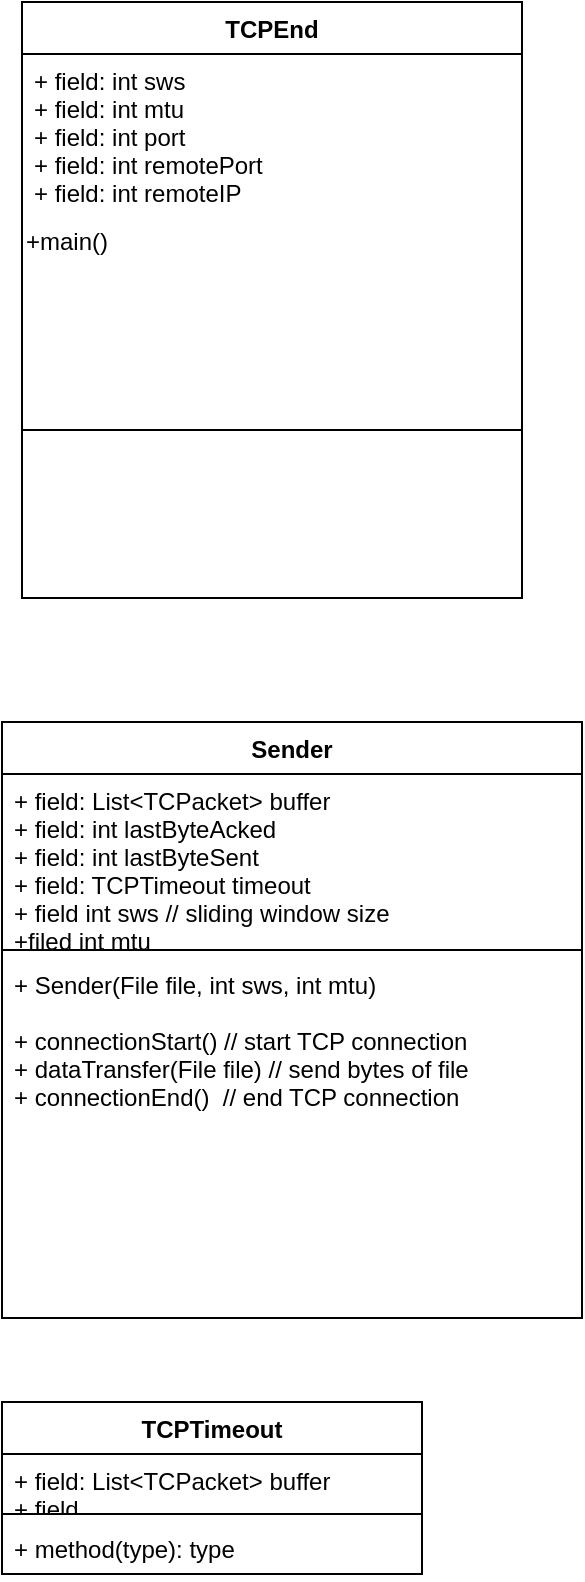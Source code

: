 <mxfile version="14.5.4" type="github">
  <diagram id="C5RBs43oDa-KdzZeNtuy" name="Page-1">
    <mxGraphModel dx="948" dy="547" grid="1" gridSize="10" guides="1" tooltips="1" connect="1" arrows="1" fold="1" page="1" pageScale="1" pageWidth="827" pageHeight="1169" math="0" shadow="0">
      <root>
        <mxCell id="WIyWlLk6GJQsqaUBKTNV-0" />
        <mxCell id="WIyWlLk6GJQsqaUBKTNV-1" parent="WIyWlLk6GJQsqaUBKTNV-0" />
        <mxCell id="mKyuILDBuq4o-WF2PCki-4" value="Sender" style="swimlane;fontStyle=1;align=center;verticalAlign=top;childLayout=stackLayout;horizontal=1;startSize=26;horizontalStack=0;resizeParent=1;resizeParentMax=0;resizeLast=0;collapsible=1;marginBottom=0;" vertex="1" parent="WIyWlLk6GJQsqaUBKTNV-1">
          <mxGeometry x="40" y="390" width="290" height="298" as="geometry" />
        </mxCell>
        <mxCell id="mKyuILDBuq4o-WF2PCki-5" value="+ field: List&lt;TCPacket&gt; buffer&#xa;+ field: int lastByteAcked&#xa;+ field: int lastByteSent&#xa;+ field: TCPTimeout timeout&#xa;+ field int sws // sliding window size&#xa;+filed int mtu&#xa;&#xa;&#xa;&#xa;" style="text;strokeColor=none;fillColor=none;align=left;verticalAlign=top;spacingLeft=4;spacingRight=4;overflow=hidden;rotatable=0;points=[[0,0.5],[1,0.5]];portConstraint=eastwest;" vertex="1" parent="mKyuILDBuq4o-WF2PCki-4">
          <mxGeometry y="26" width="290" height="84" as="geometry" />
        </mxCell>
        <mxCell id="mKyuILDBuq4o-WF2PCki-6" value="" style="line;strokeWidth=1;fillColor=none;align=left;verticalAlign=middle;spacingTop=-1;spacingLeft=3;spacingRight=3;rotatable=0;labelPosition=right;points=[];portConstraint=eastwest;" vertex="1" parent="mKyuILDBuq4o-WF2PCki-4">
          <mxGeometry y="110" width="290" height="8" as="geometry" />
        </mxCell>
        <mxCell id="mKyuILDBuq4o-WF2PCki-7" value="+ Sender(File file, int sws, int mtu)&#xa;&#xa;+ connectionStart() // start TCP connection&#xa;+ dataTransfer(File file) // send bytes of file&#xa;+ connectionEnd()  // end TCP connection&#xa;&#xa;" style="text;strokeColor=none;fillColor=none;align=left;verticalAlign=top;spacingLeft=4;spacingRight=4;overflow=hidden;rotatable=0;points=[[0,0.5],[1,0.5]];portConstraint=eastwest;" vertex="1" parent="mKyuILDBuq4o-WF2PCki-4">
          <mxGeometry y="118" width="290" height="180" as="geometry" />
        </mxCell>
        <mxCell id="mKyuILDBuq4o-WF2PCki-9" value="TCPEnd" style="swimlane;fontStyle=1;align=center;verticalAlign=top;childLayout=stackLayout;horizontal=1;startSize=26;horizontalStack=0;resizeParent=1;resizeParentMax=0;resizeLast=0;collapsible=1;marginBottom=0;" vertex="1" parent="WIyWlLk6GJQsqaUBKTNV-1">
          <mxGeometry x="50" y="30" width="250" height="298" as="geometry" />
        </mxCell>
        <mxCell id="mKyuILDBuq4o-WF2PCki-10" value="+ field: int sws&#xa;+ field: int mtu&#xa;+ field: int port&#xa;+ field: int remotePort&#xa;+ field: int remoteIP&#xa;&#xa;&#xa;" style="text;strokeColor=none;fillColor=none;align=left;verticalAlign=top;spacingLeft=4;spacingRight=4;overflow=hidden;rotatable=0;points=[[0,0.5],[1,0.5]];portConstraint=eastwest;" vertex="1" parent="mKyuILDBuq4o-WF2PCki-9">
          <mxGeometry y="26" width="250" height="84" as="geometry" />
        </mxCell>
        <mxCell id="mKyuILDBuq4o-WF2PCki-16" value="&lt;div align=&quot;left&quot;&gt;+main()&lt;/div&gt;" style="text;html=1;strokeColor=none;fillColor=none;align=left;verticalAlign=middle;whiteSpace=wrap;rounded=0;" vertex="1" parent="mKyuILDBuq4o-WF2PCki-9">
          <mxGeometry y="110" width="250" height="20" as="geometry" />
        </mxCell>
        <mxCell id="mKyuILDBuq4o-WF2PCki-11" value="" style="line;strokeWidth=1;fillColor=none;align=left;verticalAlign=middle;spacingTop=-1;spacingLeft=3;spacingRight=3;rotatable=0;labelPosition=right;points=[];portConstraint=eastwest;" vertex="1" parent="mKyuILDBuq4o-WF2PCki-9">
          <mxGeometry y="130" width="250" height="168" as="geometry" />
        </mxCell>
        <mxCell id="mKyuILDBuq4o-WF2PCki-18" value="TCPTimeout" style="swimlane;fontStyle=1;align=center;verticalAlign=top;childLayout=stackLayout;horizontal=1;startSize=26;horizontalStack=0;resizeParent=1;resizeParentMax=0;resizeLast=0;collapsible=1;marginBottom=0;" vertex="1" parent="WIyWlLk6GJQsqaUBKTNV-1">
          <mxGeometry x="40" y="730" width="210" height="86" as="geometry" />
        </mxCell>
        <mxCell id="mKyuILDBuq4o-WF2PCki-19" value="+ field: List&lt;TCPacket&gt; buffer&#xa;+ field &#xa;" style="text;strokeColor=none;fillColor=none;align=left;verticalAlign=top;spacingLeft=4;spacingRight=4;overflow=hidden;rotatable=0;points=[[0,0.5],[1,0.5]];portConstraint=eastwest;" vertex="1" parent="mKyuILDBuq4o-WF2PCki-18">
          <mxGeometry y="26" width="210" height="26" as="geometry" />
        </mxCell>
        <mxCell id="mKyuILDBuq4o-WF2PCki-20" value="" style="line;strokeWidth=1;fillColor=none;align=left;verticalAlign=middle;spacingTop=-1;spacingLeft=3;spacingRight=3;rotatable=0;labelPosition=right;points=[];portConstraint=eastwest;" vertex="1" parent="mKyuILDBuq4o-WF2PCki-18">
          <mxGeometry y="52" width="210" height="8" as="geometry" />
        </mxCell>
        <mxCell id="mKyuILDBuq4o-WF2PCki-21" value="+ method(type): type" style="text;strokeColor=none;fillColor=none;align=left;verticalAlign=top;spacingLeft=4;spacingRight=4;overflow=hidden;rotatable=0;points=[[0,0.5],[1,0.5]];portConstraint=eastwest;" vertex="1" parent="mKyuILDBuq4o-WF2PCki-18">
          <mxGeometry y="60" width="210" height="26" as="geometry" />
        </mxCell>
      </root>
    </mxGraphModel>
  </diagram>
</mxfile>
